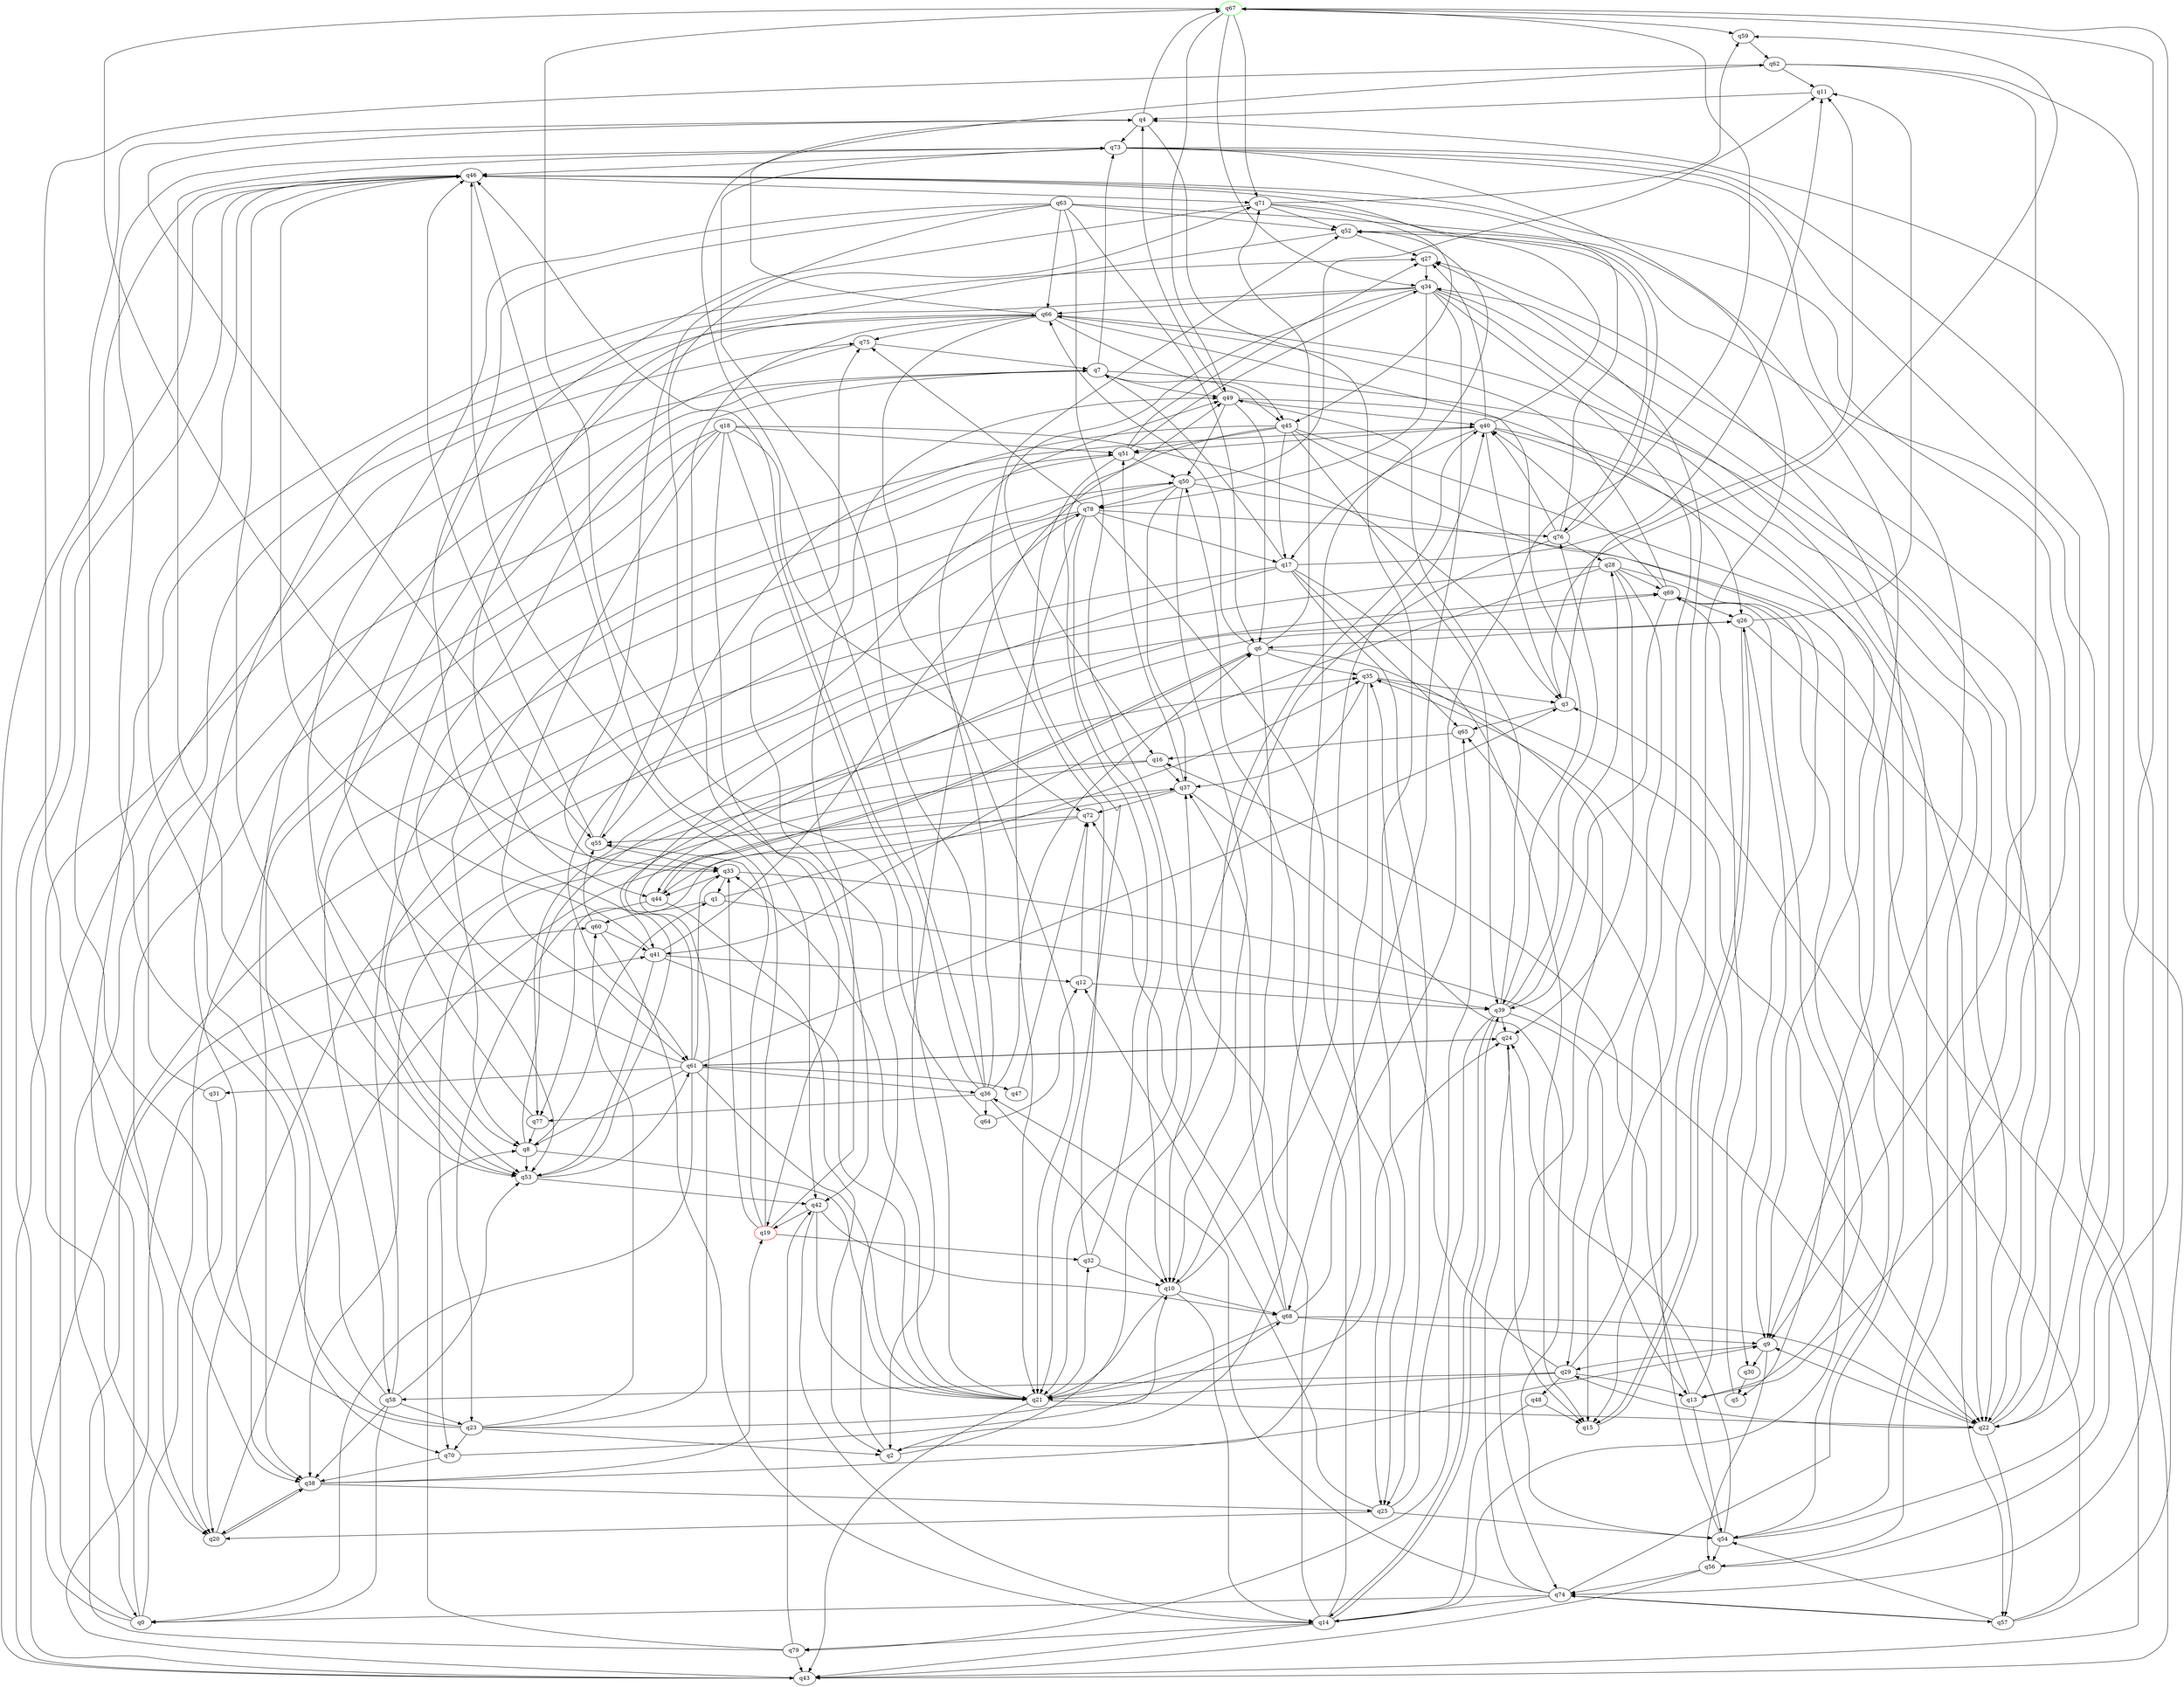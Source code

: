 digraph A{
q67 [initial=1,color=green];
q19 [final=1,color=red];
q0 -> q27;
q0 -> q40;
q0 -> q46;
q0 -> q75;
q1 -> q35;
q1 -> q39;
q1 -> q60;
q2 -> q40;
q2 -> q52;
q2 -> q75;
q3 -> q11;
q3 -> q59;
q3 -> q65;
q4 -> q25;
q4 -> q55;
q4 -> q67;
q4 -> q73;
q5 -> q69;
q6 -> q10;
q6 -> q35;
q6 -> q44;
q6 -> q66;
q6 -> q71;
q6 -> q74;
q7 -> q22;
q7 -> q43;
q7 -> q45;
q7 -> q49;
q7 -> q73;
q8 -> q1;
q8 -> q21;
q8 -> q35;
q8 -> q53;
q9 -> q29;
q9 -> q30;
q9 -> q56;
q10 -> q14;
q10 -> q21;
q10 -> q40;
q10 -> q68;
q11 -> q4;
q12 -> q39;
q12 -> q72;
q13 -> q16;
q13 -> q35;
q13 -> q54;
q14 -> q37;
q14 -> q39;
q14 -> q43;
q14 -> q50;
q14 -> q69;
q14 -> q79;
q15 -> q26;
q16 -> q37;
q16 -> q38;
q16 -> q70;
q17 -> q7;
q17 -> q11;
q17 -> q15;
q17 -> q25;
q17 -> q43;
q17 -> q65;
q17 -> q77;
q18 -> q0;
q18 -> q3;
q18 -> q19;
q18 -> q20;
q18 -> q21;
q18 -> q51;
q18 -> q61;
q18 -> q72;
q19 -> q32;
q19 -> q33;
q19 -> q46;
q19 -> q49;
q19 -> q55;
q20 -> q37;
q20 -> q38;
q21 -> q22;
q21 -> q24;
q21 -> q32;
q21 -> q33;
q21 -> q43;
q22 -> q9;
q22 -> q29;
q22 -> q34;
q22 -> q46;
q22 -> q57;
q23 -> q2;
q23 -> q4;
q23 -> q10;
q23 -> q60;
q23 -> q69;
q23 -> q70;
q23 -> q73;
q24 -> q15;
q24 -> q61;
q25 -> q12;
q25 -> q20;
q25 -> q54;
q25 -> q65;
q26 -> q6;
q26 -> q9;
q26 -> q11;
q26 -> q15;
q26 -> q43;
q27 -> q34;
q28 -> q13;
q28 -> q20;
q28 -> q24;
q28 -> q29;
q28 -> q41;
q28 -> q69;
q29 -> q13;
q29 -> q21;
q29 -> q27;
q29 -> q35;
q29 -> q48;
q29 -> q58;
q30 -> q5;
q31 -> q20;
q31 -> q66;
q32 -> q10;
q32 -> q49;
q32 -> q52;
q33 -> q1;
q33 -> q22;
q33 -> q44;
q34 -> q15;
q34 -> q16;
q34 -> q38;
q34 -> q56;
q34 -> q57;
q34 -> q66;
q34 -> q68;
q34 -> q78;
q35 -> q2;
q35 -> q3;
q35 -> q22;
q35 -> q37;
q36 -> q4;
q36 -> q6;
q36 -> q10;
q36 -> q46;
q36 -> q49;
q36 -> q64;
q36 -> q73;
q36 -> q77;
q37 -> q51;
q37 -> q54;
q37 -> q72;
q37 -> q77;
q38 -> q9;
q38 -> q19;
q38 -> q20;
q38 -> q25;
q39 -> q13;
q39 -> q14;
q39 -> q24;
q39 -> q28;
q39 -> q49;
q39 -> q76;
q39 -> q79;
q40 -> q3;
q40 -> q9;
q40 -> q17;
q40 -> q27;
q40 -> q46;
q40 -> q51;
q40 -> q54;
q41 -> q12;
q41 -> q21;
q41 -> q46;
q41 -> q53;
q41 -> q78;
q42 -> q14;
q42 -> q19;
q42 -> q21;
q42 -> q68;
q43 -> q41;
q43 -> q46;
q43 -> q69;
q44 -> q2;
q44 -> q6;
q44 -> q23;
q45 -> q2;
q45 -> q17;
q45 -> q22;
q45 -> q30;
q45 -> q39;
q45 -> q51;
q45 -> q55;
q46 -> q20;
q46 -> q42;
q46 -> q53;
q46 -> q70;
q46 -> q71;
q47 -> q72;
q48 -> q14;
q48 -> q15;
q49 -> q4;
q49 -> q6;
q49 -> q26;
q49 -> q40;
q49 -> q50;
q50 -> q10;
q50 -> q11;
q50 -> q37;
q50 -> q54;
q50 -> q61;
q50 -> q78;
q51 -> q8;
q51 -> q21;
q51 -> q27;
q51 -> q34;
q51 -> q50;
q52 -> q22;
q52 -> q27;
q52 -> q44;
q53 -> q26;
q53 -> q42;
q53 -> q61;
q54 -> q24;
q54 -> q56;
q54 -> q65;
q54 -> q67;
q55 -> q33;
q55 -> q46;
q55 -> q71;
q56 -> q43;
q56 -> q67;
q56 -> q74;
q57 -> q3;
q57 -> q4;
q57 -> q54;
q57 -> q74;
q58 -> q0;
q58 -> q23;
q58 -> q38;
q58 -> q50;
q58 -> q51;
q58 -> q53;
q59 -> q62;
q60 -> q14;
q60 -> q41;
q60 -> q55;
q61 -> q0;
q61 -> q3;
q61 -> q7;
q61 -> q8;
q61 -> q21;
q61 -> q24;
q61 -> q31;
q61 -> q33;
q61 -> q36;
q61 -> q47;
q61 -> q69;
q62 -> q9;
q62 -> q11;
q62 -> q38;
q62 -> q74;
q63 -> q6;
q63 -> q10;
q63 -> q15;
q63 -> q33;
q63 -> q41;
q63 -> q52;
q63 -> q53;
q63 -> q66;
q64 -> q12;
q64 -> q67;
q65 -> q16;
q66 -> q8;
q66 -> q21;
q66 -> q22;
q66 -> q39;
q66 -> q42;
q66 -> q45;
q66 -> q62;
q66 -> q75;
q67 -> q33;
q67 -> q34;
q67 -> q49;
q67 -> q59;
q67 -> q71;
q68 -> q9;
q68 -> q21;
q68 -> q22;
q68 -> q37;
q68 -> q67;
q68 -> q72;
q69 -> q26;
q69 -> q39;
q69 -> q40;
q69 -> q66;
q70 -> q38;
q70 -> q68;
q71 -> q45;
q71 -> q52;
q71 -> q53;
q71 -> q59;
q71 -> q76;
q72 -> q44;
q72 -> q55;
q73 -> q5;
q73 -> q9;
q73 -> q13;
q73 -> q22;
q73 -> q46;
q73 -> q53;
q74 -> q0;
q74 -> q14;
q74 -> q24;
q74 -> q27;
q74 -> q36;
q74 -> q57;
q75 -> q7;
q75 -> q38;
q76 -> q21;
q76 -> q28;
q76 -> q40;
q76 -> q46;
q76 -> q52;
q77 -> q7;
q77 -> q8;
q78 -> q10;
q78 -> q17;
q78 -> q21;
q78 -> q25;
q78 -> q53;
q78 -> q58;
q78 -> q75;
q78 -> q76;
q79 -> q8;
q79 -> q42;
q79 -> q43;
q79 -> q60;
}